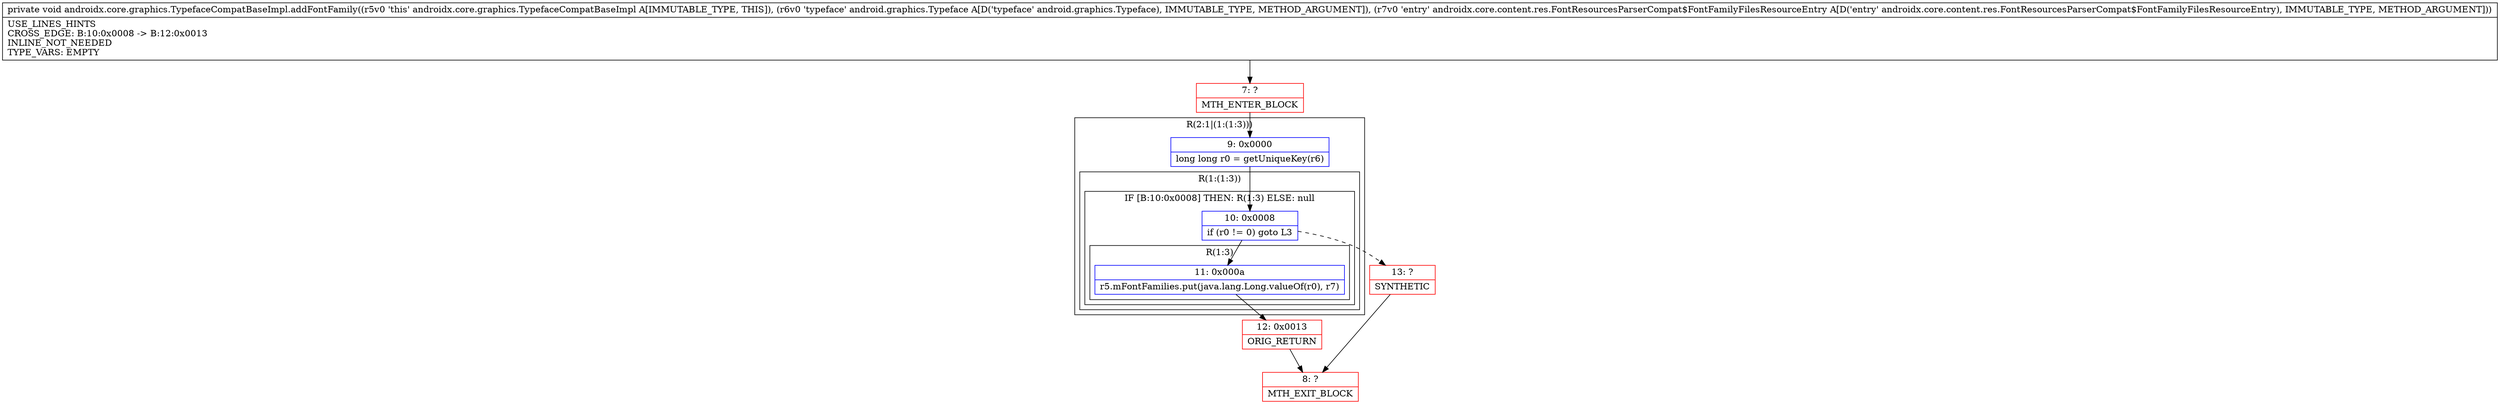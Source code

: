 digraph "CFG forandroidx.core.graphics.TypefaceCompatBaseImpl.addFontFamily(Landroid\/graphics\/Typeface;Landroidx\/core\/content\/res\/FontResourcesParserCompat$FontFamilyFilesResourceEntry;)V" {
subgraph cluster_Region_248308687 {
label = "R(2:1|(1:(1:3)))";
node [shape=record,color=blue];
Node_9 [shape=record,label="{9\:\ 0x0000|long long r0 = getUniqueKey(r6)\l}"];
subgraph cluster_Region_1607796983 {
label = "R(1:(1:3))";
node [shape=record,color=blue];
subgraph cluster_IfRegion_828387081 {
label = "IF [B:10:0x0008] THEN: R(1:3) ELSE: null";
node [shape=record,color=blue];
Node_10 [shape=record,label="{10\:\ 0x0008|if (r0 != 0) goto L3\l}"];
subgraph cluster_Region_396495108 {
label = "R(1:3)";
node [shape=record,color=blue];
Node_11 [shape=record,label="{11\:\ 0x000a|r5.mFontFamilies.put(java.lang.Long.valueOf(r0), r7)\l}"];
}
}
}
}
Node_7 [shape=record,color=red,label="{7\:\ ?|MTH_ENTER_BLOCK\l}"];
Node_12 [shape=record,color=red,label="{12\:\ 0x0013|ORIG_RETURN\l}"];
Node_8 [shape=record,color=red,label="{8\:\ ?|MTH_EXIT_BLOCK\l}"];
Node_13 [shape=record,color=red,label="{13\:\ ?|SYNTHETIC\l}"];
MethodNode[shape=record,label="{private void androidx.core.graphics.TypefaceCompatBaseImpl.addFontFamily((r5v0 'this' androidx.core.graphics.TypefaceCompatBaseImpl A[IMMUTABLE_TYPE, THIS]), (r6v0 'typeface' android.graphics.Typeface A[D('typeface' android.graphics.Typeface), IMMUTABLE_TYPE, METHOD_ARGUMENT]), (r7v0 'entry' androidx.core.content.res.FontResourcesParserCompat$FontFamilyFilesResourceEntry A[D('entry' androidx.core.content.res.FontResourcesParserCompat$FontFamilyFilesResourceEntry), IMMUTABLE_TYPE, METHOD_ARGUMENT]))  | USE_LINES_HINTS\lCROSS_EDGE: B:10:0x0008 \-\> B:12:0x0013\lINLINE_NOT_NEEDED\lTYPE_VARS: EMPTY\l}"];
MethodNode -> Node_7;Node_9 -> Node_10;
Node_10 -> Node_11;
Node_10 -> Node_13[style=dashed];
Node_11 -> Node_12;
Node_7 -> Node_9;
Node_12 -> Node_8;
Node_13 -> Node_8;
}

